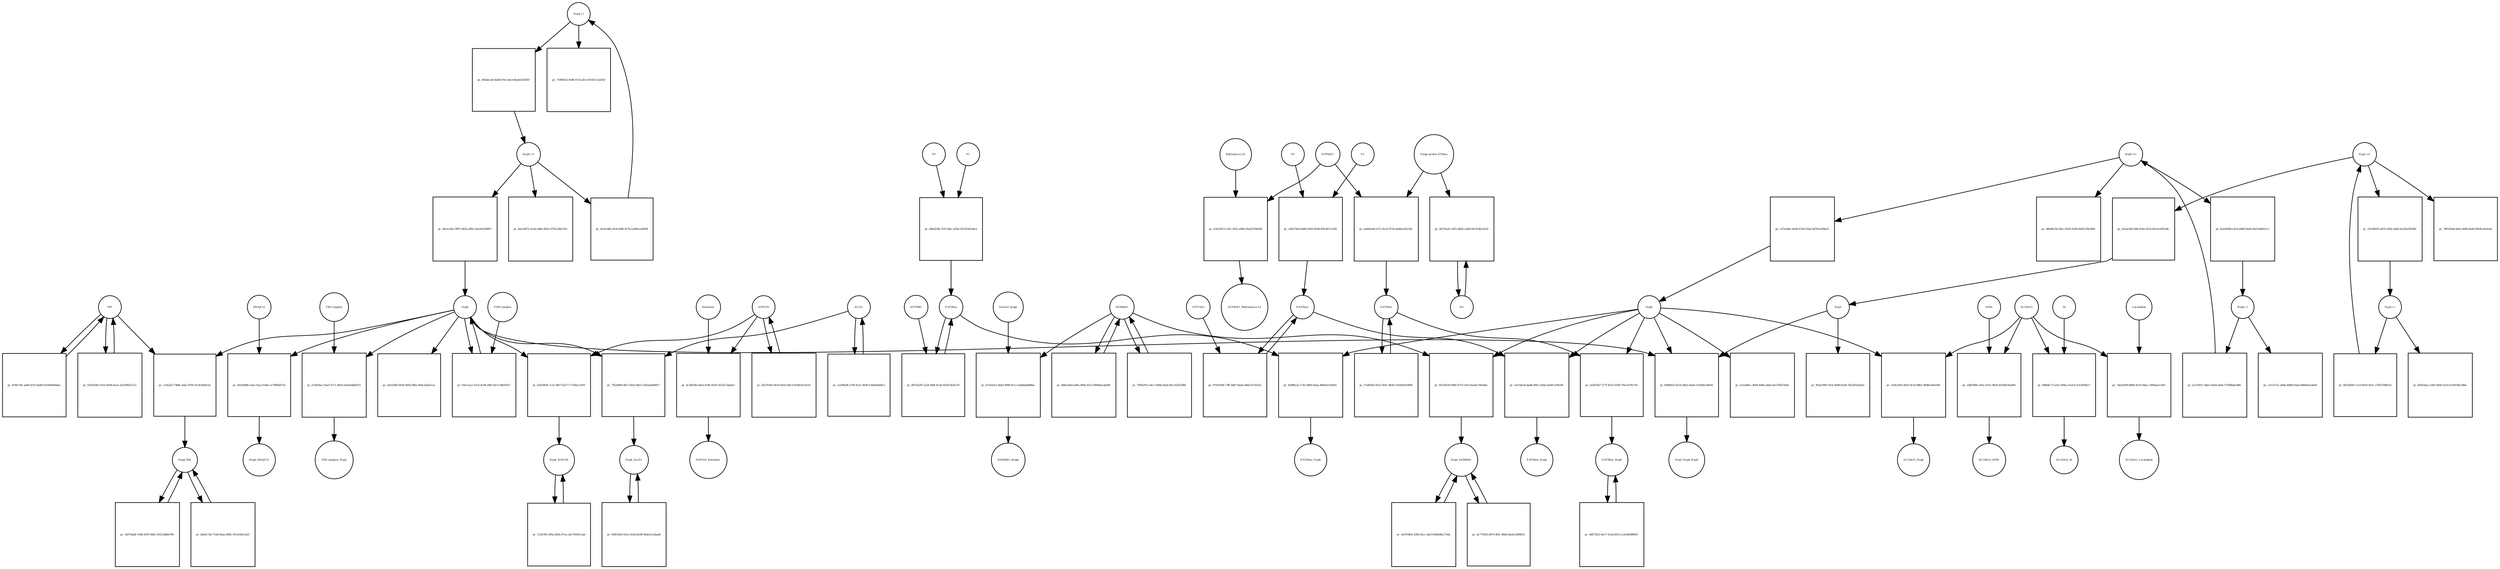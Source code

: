 strict digraph  {
"Nsp4 (-)" [annotation=urn_miriam_pubmed_32353859, bipartite=0, cls="nucleic acid feature", fontsize=4, label="Nsp4 (-)", shape=circle];
"pr_083deca8-9ad8-47ef-adcd-8ea823d1ff47" [annotation="", bipartite=1, cls=process, fontsize=4, label="pr_083deca8-9ad8-47ef-adcd-8ea823d1ff47", shape=square];
"Nsp4 (+)" [annotation=urn_miriam_pubmed_32353859, bipartite=0, cls="nucleic acid feature", fontsize=4, label="Nsp4 (+)", shape=circle];
"pr_961ec6d3-3997-443a-a9fd-1ba541d39667" [annotation="", bipartite=1, cls=process, fontsize=4, label="pr_961ec6d3-3997-443a-a9fd-1ba541d39667", shape=square];
Nsp4 [annotation="urn_miriam_ncbiprotein_BCD58761|urn_miriam_taxonomy_2697049", bipartite=0, cls=macromolecule, fontsize=4, label=Nsp4, shape=circle];
"pr_a4c63f6f-4929-4692-8fbe-064c55bee1ac" [annotation="", bipartite=1, cls=process, fontsize=4, label="pr_a4c63f6f-4929-4692-8fbe-064c55bee1ac", shape=square];
"pr_ba2c6672-0cab-44be-9925-5f7bc28b1183" [annotation="", bipartite=1, cls=process, fontsize=4, label="pr_ba2c6672-0cab-44be-9925-5f7bc28b1183", shape=square];
"pr_c10a2f27-968c-4afa-87f8-1fc4cd5df1a4" [annotation="", bipartite=1, cls=process, fontsize=4, label="pr_c10a2f27-968c-4afa-87f8-1fc4cd5df1a4", shape=square];
IDE [annotation="urn_miriam_uniprot_P14735|urn_miriam_pubmed_32353859|urn_miriam_doi_10.1210%2Fmend-4-8-1125|urn_miriam_taxonomy_10116", bipartite=0, cls=macromolecule, fontsize=4, label=IDE, shape=circle];
Nsp4_IDE [annotation="", bipartite=0, cls=complex, fontsize=4, label=Nsp4_IDE, shape=circle];
"pr_2de417a9-724d-46ae-b081-051e944c5af3" [annotation="", bipartite=1, cls=process, fontsize=4, label="pr_2de417a9-724d-46ae-b081-051e944c5af3", shape=square];
"pr_62ef3836-7c3c-46f7-b327-177e0bccf303" [annotation="", bipartite=1, cls=process, fontsize=4, label="pr_62ef3836-7c3c-46f7-b327-177e0bccf303", shape=square];
NUP210 [annotation="urn_miriam_uniprot_Q8TEM1|urn_miriam_pubmed_14517331", bipartite=0, cls=macromolecule, fontsize=4, label=NUP210, shape=circle];
Nsp4_NUP210 [annotation=urn_miriam_pubmed_14517331, bipartite=0, cls=complex, fontsize=4, label=Nsp4_NUP210, shape=circle];
"pr_24074ab8-7e9d-43f5-9482-35612d6bd760" [annotation="", bipartite=1, cls=process, fontsize=4, label="pr_24074ab8-7e9d-43f5-9482-35612d6bd760", shape=square];
"pr_40329486-cdce-42a2-934e-ce7ff80bf754" [annotation="", bipartite=1, cls=process, fontsize=4, label="pr_40329486-cdce-42a2-934e-ce7ff80bf754", shape=square];
DNAJC11 [annotation="urn_miriam_uniprot_Q9NVH1|urn_miriam_pubmed_32353859|urn_miriam_pubmed_25997101", bipartite=0, cls=macromolecule, fontsize=4, label=DNAJC11, shape=circle];
Nsp4_DNAJC11 [annotation="urn_miriam_pubmed_25997101|urn_miriam_pubmed_32353859", bipartite=0, cls=complex, fontsize=4, label=Nsp4_DNAJC11, shape=circle];
"pr_313fc0f5-4f0a-4854-97ce-edc79450c3ab" [annotation="", bipartite=1, cls=process, fontsize=4, label="pr_313fc0f5-4f0a-4854-97ce-edc79450c3ab", shape=square];
"pr_75f24080-dfe7-403e-8b15-3361ba4fd957" [annotation="", bipartite=1, cls=process, fontsize=4, label="pr_75f24080-dfe7-403e-8b15-3361ba4fd957", shape=square];
ALG11 [annotation="urn_miriam_uniprot_Q2TAA5|urn_miriam_pubmed_20080937", bipartite=0, cls=macromolecule, fontsize=4, label=ALG11, shape=circle];
Nsp4_ALG11 [annotation=urn_miriam_pubmed_20080937, bipartite=0, cls=complex, fontsize=4, label=Nsp4_ALG11, shape=circle];
"pr_6e1fcd8e-afc8-44fb-917b-a24f6ca28598" [annotation="", bipartite=1, cls=process, fontsize=4, label="pr_6e1fcd8e-afc8-44fb-917b-a24f6ca28598", shape=square];
"pr_71966532-fa96-47cb-afcb-95181c52a050" [annotation="", bipartite=1, cls=process, fontsize=4, label="pr_71966532-fa96-47cb-afcb-95181c52a050", shape=square];
"Nsp6 (-)" [annotation=urn_miriam_pubmed_32353859, bipartite=0, cls="nucleic acid feature", fontsize=4, label="Nsp6 (-)", shape=circle];
"pr_ea716911-4be5-4e64-befb-75189bda398e" [annotation="", bipartite=1, cls=process, fontsize=4, label="pr_ea716911-4be5-4e64-befb-75189bda398e", shape=square];
"Nsp6 (+)" [annotation=urn_miriam_pubmed_32353859, bipartite=0, cls="nucleic acid feature", fontsize=4, label="Nsp6 (+)", shape=circle];
"pr_c47ea8bc-4e69-47a8-950a-6d705a3fbb16" [annotation="", bipartite=1, cls=process, fontsize=4, label="pr_c47ea8bc-4e69-47a8-950a-6d705a3fbb16", shape=square];
Nsp6 [annotation="urn_miriam_taxonomy_2697049|urn_miriam_pubmed_32353859", bipartite=0, cls=macromolecule, fontsize=4, label=Nsp6, shape=circle];
"pr_5c5ed4ec-3664-404b-afdd-a41576b370a6" [annotation="", bipartite=1, cls=process, fontsize=4, label="pr_5c5ed4ec-3664-404b-afdd-a41576b370a6", shape=square];
"pr_d894813b-56ec-45e9-8166-f6d2533b5404" [annotation="", bipartite=1, cls=process, fontsize=4, label="pr_d894813b-56ec-45e9-8166-f6d2533b5404", shape=square];
"pr_4298fa3e-17b2-4685-83aa-884a41d1b95c" [annotation="", bipartite=1, cls=process, fontsize=4, label="pr_4298fa3e-17b2-4685-83aa-884a41d1b95c", shape=square];
"F-ATPase" [annotation=urn_miriam_uniprot_O75964, bipartite=0, cls=complex, fontsize=4, label="F-ATPase", shape=circle];
"F-ATPase_Nsp6" [annotation="", bipartite=0, cls=complex, fontsize=4, label="F-ATPase_Nsp6", shape=circle];
"pr_c4e7be3d-dad6-490c-b2bd-ab5811e9fc86" [annotation="", bipartite=1, cls=process, fontsize=4, label="pr_c4e7be3d-dad6-490c-b2bd-ab5811e9fc86", shape=square];
"P-ATPase" [annotation="", bipartite=0, cls=complex, fontsize=4, label="P-ATPase", shape=circle];
"P-ATPase_Nsp6" [annotation="", bipartite=0, cls=complex, fontsize=4, label="P-ATPase_Nsp6", shape=circle];
"pr_f47e4d78-0060-4753-af14-6ea6e7941bbe" [annotation="", bipartite=1, cls=process, fontsize=4, label="pr_f47e4d78-0060-4753-af14-6ea6e7941bbe", shape=square];
SIGMAR1 [annotation="urn_miriam_uniprot_Q99720|urn_miriam_doi_10.1074%2Fjbc.272.43.27107|urn_miriam_pubmed_32353859|urn_miriam_pubmed_10406945", bipartite=0, cls=macromolecule, fontsize=4, label=SIGMAR1, shape=circle];
Nsp6_SIGMAR1 [annotation=urn_miriam_pubmed_10406945, bipartite=0, cls=complex, fontsize=4, label=Nsp6_SIGMAR1, shape=circle];
"pr_bc775f43-d970-4f61-80d4-8ee6c20f6653" [annotation="", bipartite=1, cls=process, fontsize=4, label="pr_bc775f43-d970-4f61-80d4-8ee6c20f6653", shape=square];
"pr_5edf7b47-377f-4555-9180-7f6ce478c741" [annotation="", bipartite=1, cls=process, fontsize=4, label="pr_5edf7b47-377f-4555-9180-7f6ce478c741", shape=square];
"V-ATPase" [annotation=urn_miriam_uniprot_Q15904, bipartite=0, cls=complex, fontsize=4, label="V-ATPase", shape=circle];
"V-ATPase_Nsp6" [annotation=urn_miriam_uniprot_Q15904, bipartite=0, cls=complex, fontsize=4, label="V-ATPase_Nsp6", shape=circle];
"pr_dce0d289-e4c8-44d9-8a96-8a07a6b921c1" [annotation="", bipartite=1, cls=process, fontsize=4, label="pr_dce0d289-e4c8-44d9-8a96-8a07a6b921c1", shape=square];
"pr_c211571e-a66b-4088-93ab-b06843acbe65" [annotation="", bipartite=1, cls=process, fontsize=4, label="pr_c211571e-a66b-4088-93ab-b06843acbe65", shape=square];
"pr_a7de56ac-01a5-4711-80cb-a0a5e6bbd1f3" [annotation="", bipartite=1, cls=process, fontsize=4, label="pr_a7de56ac-01a5-4711-80cb-a0a5e6bbd1f3", shape=square];
"TIM complex" [annotation="", bipartite=0, cls=complex, fontsize=4, label="TIM complex", shape=circle];
"TIM complex_Nsp4" [annotation=urn_miriam_pubmed_32353859, bipartite=0, cls=complex, fontsize=4, label="TIM complex_Nsp4", shape=circle];
"pr_876fc78c-ad4f-4103-bbd9-d7e09b444dee" [annotation="", bipartite=1, cls=process, fontsize=4, label="pr_876fc78c-ad4f-4103-bbd9-d7e09b444dee", shape=square];
"Nsp3 (-)" [annotation=urn_miriam_pubmed_32353859, bipartite=0, cls="nucleic acid feature", fontsize=4, label="Nsp3 (-)", shape=circle];
"pr_6b52060f-11c0-4919-9e5c-c92f2708012f" [annotation="", bipartite=1, cls=process, fontsize=4, label="pr_6b52060f-11c0-4919-9e5c-c92f2708012f", shape=square];
"Nsp3 (+)" [annotation=urn_miriam_pubmed_32353859, bipartite=0, cls="nucleic acid feature", fontsize=4, label="Nsp3 (+)", shape=circle];
"pr_19c56b18-ad70-43d2-abeb-ba258cf92081" [annotation="", bipartite=1, cls=process, fontsize=4, label="pr_19c56b18-ad70-43d2-abeb-ba258cf92081", shape=square];
"pr_fa5ae28f-f44f-454a-851b-64cfce9010dc" [annotation="", bipartite=1, cls=process, fontsize=4, label="pr_fa5ae28f-f44f-454a-851b-64cfce9010dc", shape=square];
Nsp3 [annotation="urn_miriam_taxonomy_2697049|urn_miriam_pubmed_32353859", bipartite=0, cls=macromolecule, fontsize=4, label=Nsp3, shape=circle];
"pr_6f5634aa-2305-4d5b-b210-b23919bc38be" [annotation="", bipartite=1, cls=process, fontsize=4, label="pr_6f5634aa-2305-4d5b-b210-b23919bc38be", shape=square];
"pr_7901454d-40e2-4fd8-8a60-85e8cefa41da" [annotation="", bipartite=1, cls=process, fontsize=4, label="pr_7901454d-40e2-4fd8-8a60-85e8cefa41da", shape=square];
"pr_f05ec899-70c0-4096-bcd0-7bc63f1eb5b3" [annotation="", bipartite=1, cls=process, fontsize=4, label="pr_f05ec899-70c0-4096-bcd0-7bc63f1eb5b3", shape=square];
"pr_894fbf33-6e14-4822-beb4-11954bc44630" [annotation="", bipartite=1, cls=process, fontsize=4, label="pr_894fbf33-6e14-4822-beb4-11954bc44630", shape=square];
Nsp3_Nsp4_Nsp6 [annotation="urn_miriam_pubmed_32353859|urn_miriam_pubmed_29128390|urn_miriam_doi_10.1016%2Fj.virol.2017.07.019|urn_miriam_taxonomy_694009", bipartite=0, cls=complex, fontsize=4, label=Nsp3_Nsp4_Nsp6, shape=circle];
"pr_0c39f340-a9e3-47d6-95e9-5525a73bafe2" [annotation="", bipartite=1, cls=process, fontsize=4, label="pr_0c39f340-a9e3-47d6-95e9-5525a73bafe2", shape=square];
Selinexor [annotation=urn_miriam_pubmed_32353859, bipartite=0, cls="simple chemical", fontsize=4, label=Selinexor, shape=circle];
NUP210_Selinexor [annotation=urn_miriam_pubmed_32353859, bipartite=0, cls=complex, fontsize=4, label=NUP210_Selinexor, shape=circle];
"pr_529ac093-4593-4e19-88b1-9bd9ce6ef569" [annotation="", bipartite=1, cls=process, fontsize=4, label="pr_529ac093-4593-4e19-88b1-9bd9ce6ef569", shape=square];
SLC6A15 [annotation="urn_miriam_pubmed_32353859|urn_miriam_uniprot_Q8IY34", bipartite=0, cls=macromolecule, fontsize=4, label=SLC6A15, shape=circle];
SLC6A15_Nsp6 [annotation=urn_miriam_pubmed_32353859, bipartite=0, cls=complex, fontsize=4, label=SLC6A15_Nsp6, shape=circle];
"pr_edfd7866-345a-4741-9824-43548e5ba9f4" [annotation="", bipartite=1, cls=process, fontsize=4, label="pr_edfd7866-345a-4741-9824-43548e5ba9f4", shape=square];
Orf9c [annotation=urn_miriam_taxonomy_2697049, bipartite=0, cls=macromolecule, fontsize=4, label=Orf9c, shape=circle];
SLC6A15_Orf9c [annotation=urn_miriam_pubmed_32353859, bipartite=0, cls=complex, fontsize=4, label=SLC6A15_Orf9c, shape=circle];
"pr_08469c73-efa5-494e-a7ed-fc1f12093b17" [annotation="", bipartite=1, cls=process, fontsize=4, label="pr_08469c73-efa5-494e-a7ed-fc1f12093b17", shape=square];
M [annotation=urn_miriam_taxonomy_2697049, bipartite=0, cls=macromolecule, fontsize=4, label=M, shape=circle];
SLC6A15_M [annotation=urn_miriam_pubmed_32353859, bipartite=0, cls=complex, fontsize=4, label=SLC6A15_M, shape=circle];
"pr_7da54209-8fdb-4c05-9dee-13f94ae1c605" [annotation="", bipartite=1, cls=process, fontsize=4, label="pr_7da54209-8fdb-4c05-9dee-13f94ae1c605", shape=square];
Loratadine [annotation=urn_miriam_pubmed_123134323, bipartite=0, cls="simple chemical", fontsize=4, label=Loratadine, shape=circle];
SLC6A15_Loratadine [annotation="", bipartite=0, cls=complex, fontsize=4, label=SLC6A15_Loratadine, shape=circle];
ATP6AP1 [annotation="urn_miriam_uniprot_Q15904|urn_miriam_pubmed_27231034", bipartite=0, cls=macromolecule, fontsize=4, label=ATP6AP1, shape=circle];
"pr_e5412613-c921-4952-a9fd-26a2f535b838" [annotation="", bipartite=1, cls=process, fontsize=4, label="pr_e5412613-c921-4952-a9fd-26a2f535b838", shape=square];
"Bafilomycin A1" [annotation="", bipartite=0, cls="simple chemical", fontsize=4, label="Bafilomycin A1", shape=circle];
"ATP6AP1_Bafilomycin A1" [annotation="", bipartite=0, cls=complex, fontsize=4, label="ATP6AP1_Bafilomycin A1", shape=circle];
"Several drugs" [annotation="", bipartite=0, cls="simple chemical", fontsize=4, label="Several drugs", shape=circle];
"pr_6155a012-4ab3-499f-8112-e36ddab868ba" [annotation="", bipartite=1, cls=process, fontsize=4, label="pr_6155a012-4ab3-499f-8112-e36ddab868ba", shape=square];
SIGMAR1_Drugs [annotation=urn_miriam_pubmed_32353859, bipartite=0, cls=complex, fontsize=4, label=SIGMAR1_Drugs, shape=circle];
"pr_93ec1aa1-f3c6-4c94-a0f5-9a7cc8b91657" [annotation="", bipartite=1, cls=process, fontsize=4, label="pr_93ec1aa1-f3c6-4c94-a0f5-9a7cc8b91657", shape=square];
"TOM complex" [annotation="", bipartite=0, cls=complex, fontsize=4, label="TOM complex", shape=circle];
ATP13A3 [annotation=urn_miriam_uniprot_Q9H7F0, bipartite=0, cls=macromolecule, fontsize=4, label=ATP13A3, shape=circle];
"pr_97055496-73ff-4697-8ede-68de10726322" [annotation="", bipartite=1, cls=process, fontsize=4, label="pr_97055496-73ff-4697-8ede-68de10726322", shape=square];
P1 [annotation="", bipartite=0, cls=complex, fontsize=4, label=P1, shape=circle];
"pr_c605742d-0b86-4205-8390-ff0cd67c1b92" [annotation="", bipartite=1, cls=process, fontsize=4, label="pr_c605742d-0b86-4205-8390-ff0cd67c1b92", shape=square];
P0 [annotation="", bipartite=0, cls=complex, fontsize=4, label=P0, shape=circle];
"pr_3b57020e-9e59-4e02-9dcd-9106a412410c" [annotation="", bipartite=1, cls=process, fontsize=4, label="pr_3b57020e-9e59-4e02-9dcd-9106a412410c", shape=square];
"pr_9143538e-6310-4e89-be3a-5a536f0a7e72" [annotation="", bipartite=1, cls=process, fontsize=4, label="pr_9143538e-6310-4e89-be3a-5a536f0a7e72", shape=square];
"pr_48be29a4-a90a-499a-8313-f994bacdd286" [annotation="", bipartite=1, cls=process, fontsize=4, label="pr_48be29a4-a90a-499a-8313-f994bacdd286", shape=square];
"pr_7094297a-e6c7-404b-9a26-04c1426328bf" [annotation="", bipartite=1, cls=process, fontsize=4, label="pr_7094297a-e6c7-404b-9a26-04c1426328bf", shape=square];
"pr_5e970462-436b-45cc-bd13-869e88c2744c" [annotation="", bipartite=1, cls=process, fontsize=4, label="pr_5e970462-436b-45cc-bd13-869e88c2744c", shape=square];
"pr_069f1d93-541e-455d-8e08-9b4a5ce2bad6" [annotation="", bipartite=1, cls=process, fontsize=4, label="pr_069f1d93-541e-455d-8e08-9b4a5ce2bad6", shape=square];
"pr_caef9638-2749-413c-850f-fc8af45b94c2" [annotation="", bipartite=1, cls=process, fontsize=4, label="pr_caef9638-2749-413c-850f-fc8af45b94c2", shape=square];
"H+" [annotation="urn_miriam_obo.chebi_CHEBI%3A15378", bipartite=0, cls="simple chemical", fontsize=4, label="H+", shape=circle];
"pr_4b735a9c-d3f1-4bd3-a508-04741db23e59" [annotation="", bipartite=1, cls=process, fontsize=4, label="pr_4b735a9c-d3f1-4bd3-a508-04741db23e59", shape=square];
"V-type proton ATPase" [annotation="urn_miriam_obo.go_GO%3A0046611", bipartite=0, cls=complex, fontsize=4, label="V-type proton ATPase", shape=circle];
"pr_ea665a96-d713-4a1f-971b-abddce62236c" [annotation="", bipartite=1, cls=process, fontsize=4, label="pr_ea665a96-d713-4a1f-971b-abddce62236c", shape=square];
"pr_f7afb3b3-0523-493c-8b50-102492016890" [annotation="", bipartite=1, cls=process, fontsize=4, label="pr_f7afb3b3-0523-493c-8b50-102492016890", shape=square];
"pr_d6073f23-6e17-41ab-b912-5cbc864880b7" [annotation="", bipartite=1, cls=process, fontsize=4, label="pr_d6073f23-6e17-41ab-b912-5cbc864880b7", shape=square];
ATP5MG [annotation=urn_miriam_uniprot_O75964, bipartite=0, cls=macromolecule, fontsize=4, label=ATP5MG, shape=circle];
"pr_d0755e87-2a3f-44df-9ca8-f429c5b20176" [annotation="", bipartite=1, cls=process, fontsize=4, label="pr_d0755e87-2a3f-44df-9ca8-f429c5b20176", shape=square];
F1 [annotation="", bipartite=0, cls=complex, fontsize=4, label=F1, shape=circle];
"pr_d96af50b-701f-4fec-a92d-2915234cb4ca" [annotation="", bipartite=1, cls=process, fontsize=4, label="pr_d96af50b-701f-4fec-a92d-2915234cb4ca", shape=square];
F0 [annotation="", bipartite=0, cls=complex, fontsize=4, label=F0, shape=circle];
"Nsp4 (-)" -> "pr_083deca8-9ad8-47ef-adcd-8ea823d1ff47"  [annotation="", interaction_type=consumption];
"Nsp4 (-)" -> "pr_71966532-fa96-47cb-afcb-95181c52a050"  [annotation="", interaction_type=consumption];
"pr_083deca8-9ad8-47ef-adcd-8ea823d1ff47" -> "Nsp4 (+)"  [annotation="", interaction_type=production];
"Nsp4 (+)" -> "pr_961ec6d3-3997-443a-a9fd-1ba541d39667"  [annotation="", interaction_type=consumption];
"Nsp4 (+)" -> "pr_ba2c6672-0cab-44be-9925-5f7bc28b1183"  [annotation="", interaction_type=consumption];
"Nsp4 (+)" -> "pr_6e1fcd8e-afc8-44fb-917b-a24f6ca28598"  [annotation="", interaction_type=consumption];
"pr_961ec6d3-3997-443a-a9fd-1ba541d39667" -> Nsp4  [annotation="", interaction_type=production];
Nsp4 -> "pr_a4c63f6f-4929-4692-8fbe-064c55bee1ac"  [annotation="", interaction_type=consumption];
Nsp4 -> "pr_c10a2f27-968c-4afa-87f8-1fc4cd5df1a4"  [annotation="", interaction_type=consumption];
Nsp4 -> "pr_62ef3836-7c3c-46f7-b327-177e0bccf303"  [annotation="", interaction_type=consumption];
Nsp4 -> "pr_40329486-cdce-42a2-934e-ce7ff80bf754"  [annotation="", interaction_type=consumption];
Nsp4 -> "pr_75f24080-dfe7-403e-8b15-3361ba4fd957"  [annotation="", interaction_type=consumption];
Nsp4 -> "pr_a7de56ac-01a5-4711-80cb-a0a5e6bbd1f3"  [annotation="", interaction_type=consumption];
Nsp4 -> "pr_894fbf33-6e14-4822-beb4-11954bc44630"  [annotation="", interaction_type=consumption];
Nsp4 -> "pr_93ec1aa1-f3c6-4c94-a0f5-9a7cc8b91657"  [annotation="", interaction_type=consumption];
"pr_c10a2f27-968c-4afa-87f8-1fc4cd5df1a4" -> Nsp4_IDE  [annotation="", interaction_type=production];
IDE -> "pr_c10a2f27-968c-4afa-87f8-1fc4cd5df1a4"  [annotation="", interaction_type=consumption];
IDE -> "pr_876fc78c-ad4f-4103-bbd9-d7e09b444dee"  [annotation="", interaction_type=consumption];
IDE -> "pr_9143538e-6310-4e89-be3a-5a536f0a7e72"  [annotation="", interaction_type=consumption];
Nsp4_IDE -> "pr_2de417a9-724d-46ae-b081-051e944c5af3"  [annotation="", interaction_type=consumption];
Nsp4_IDE -> "pr_24074ab8-7e9d-43f5-9482-35612d6bd760"  [annotation="", interaction_type=consumption];
"pr_2de417a9-724d-46ae-b081-051e944c5af3" -> Nsp4_IDE  [annotation="", interaction_type=production];
"pr_62ef3836-7c3c-46f7-b327-177e0bccf303" -> Nsp4_NUP210  [annotation="", interaction_type=production];
NUP210 -> "pr_62ef3836-7c3c-46f7-b327-177e0bccf303"  [annotation="", interaction_type=consumption];
NUP210 -> "pr_0c39f340-a9e3-47d6-95e9-5525a73bafe2"  [annotation="", interaction_type=consumption];
NUP210 -> "pr_3b57020e-9e59-4e02-9dcd-9106a412410c"  [annotation="", interaction_type=consumption];
Nsp4_NUP210 -> "pr_313fc0f5-4f0a-4854-97ce-edc79450c3ab"  [annotation="", interaction_type=consumption];
"pr_24074ab8-7e9d-43f5-9482-35612d6bd760" -> Nsp4_IDE  [annotation="", interaction_type=production];
"pr_40329486-cdce-42a2-934e-ce7ff80bf754" -> Nsp4_DNAJC11  [annotation="", interaction_type=production];
DNAJC11 -> "pr_40329486-cdce-42a2-934e-ce7ff80bf754"  [annotation="", interaction_type=consumption];
"pr_313fc0f5-4f0a-4854-97ce-edc79450c3ab" -> Nsp4_NUP210  [annotation="", interaction_type=production];
"pr_75f24080-dfe7-403e-8b15-3361ba4fd957" -> Nsp4_ALG11  [annotation="", interaction_type=production];
ALG11 -> "pr_75f24080-dfe7-403e-8b15-3361ba4fd957"  [annotation="", interaction_type=consumption];
ALG11 -> "pr_caef9638-2749-413c-850f-fc8af45b94c2"  [annotation="", interaction_type=consumption];
Nsp4_ALG11 -> "pr_069f1d93-541e-455d-8e08-9b4a5ce2bad6"  [annotation="", interaction_type=consumption];
"pr_6e1fcd8e-afc8-44fb-917b-a24f6ca28598" -> "Nsp4 (-)"  [annotation="", interaction_type=production];
"Nsp6 (-)" -> "pr_ea716911-4be5-4e64-befb-75189bda398e"  [annotation="", interaction_type=consumption];
"Nsp6 (-)" -> "pr_c211571e-a66b-4088-93ab-b06843acbe65"  [annotation="", interaction_type=consumption];
"pr_ea716911-4be5-4e64-befb-75189bda398e" -> "Nsp6 (+)"  [annotation="", interaction_type=production];
"Nsp6 (+)" -> "pr_c47ea8bc-4e69-47a8-950a-6d705a3fbb16"  [annotation="", interaction_type=consumption];
"Nsp6 (+)" -> "pr_d894813b-56ec-45e9-8166-f6d2533b5404"  [annotation="", interaction_type=consumption];
"Nsp6 (+)" -> "pr_dce0d289-e4c8-44d9-8a96-8a07a6b921c1"  [annotation="", interaction_type=consumption];
"pr_c47ea8bc-4e69-47a8-950a-6d705a3fbb16" -> Nsp6  [annotation="", interaction_type=production];
Nsp6 -> "pr_5c5ed4ec-3664-404b-afdd-a41576b370a6"  [annotation="", interaction_type=consumption];
Nsp6 -> "pr_4298fa3e-17b2-4685-83aa-884a41d1b95c"  [annotation="", interaction_type=consumption];
Nsp6 -> "pr_c4e7be3d-dad6-490c-b2bd-ab5811e9fc86"  [annotation="", interaction_type=consumption];
Nsp6 -> "pr_f47e4d78-0060-4753-af14-6ea6e7941bbe"  [annotation="", interaction_type=consumption];
Nsp6 -> "pr_5edf7b47-377f-4555-9180-7f6ce478c741"  [annotation="", interaction_type=consumption];
Nsp6 -> "pr_894fbf33-6e14-4822-beb4-11954bc44630"  [annotation="", interaction_type=consumption];
Nsp6 -> "pr_529ac093-4593-4e19-88b1-9bd9ce6ef569"  [annotation="", interaction_type=consumption];
"pr_4298fa3e-17b2-4685-83aa-884a41d1b95c" -> "F-ATPase_Nsp6"  [annotation="", interaction_type=production];
"F-ATPase" -> "pr_4298fa3e-17b2-4685-83aa-884a41d1b95c"  [annotation="", interaction_type=consumption];
"F-ATPase" -> "pr_d0755e87-2a3f-44df-9ca8-f429c5b20176"  [annotation="", interaction_type=consumption];
"pr_c4e7be3d-dad6-490c-b2bd-ab5811e9fc86" -> "P-ATPase_Nsp6"  [annotation="", interaction_type=production];
"P-ATPase" -> "pr_c4e7be3d-dad6-490c-b2bd-ab5811e9fc86"  [annotation="", interaction_type=consumption];
"P-ATPase" -> "pr_97055496-73ff-4697-8ede-68de10726322"  [annotation="", interaction_type=consumption];
"pr_f47e4d78-0060-4753-af14-6ea6e7941bbe" -> Nsp6_SIGMAR1  [annotation="", interaction_type=production];
SIGMAR1 -> "pr_f47e4d78-0060-4753-af14-6ea6e7941bbe"  [annotation="", interaction_type=consumption];
SIGMAR1 -> "pr_6155a012-4ab3-499f-8112-e36ddab868ba"  [annotation="", interaction_type=consumption];
SIGMAR1 -> "pr_48be29a4-a90a-499a-8313-f994bacdd286"  [annotation="", interaction_type=consumption];
SIGMAR1 -> "pr_7094297a-e6c7-404b-9a26-04c1426328bf"  [annotation="", interaction_type=consumption];
Nsp6_SIGMAR1 -> "pr_bc775f43-d970-4f61-80d4-8ee6c20f6653"  [annotation="", interaction_type=consumption];
Nsp6_SIGMAR1 -> "pr_5e970462-436b-45cc-bd13-869e88c2744c"  [annotation="", interaction_type=consumption];
"pr_bc775f43-d970-4f61-80d4-8ee6c20f6653" -> Nsp6_SIGMAR1  [annotation="", interaction_type=production];
"pr_5edf7b47-377f-4555-9180-7f6ce478c741" -> "V-ATPase_Nsp6"  [annotation="", interaction_type=production];
"V-ATPase" -> "pr_5edf7b47-377f-4555-9180-7f6ce478c741"  [annotation="", interaction_type=consumption];
"V-ATPase" -> "pr_f7afb3b3-0523-493c-8b50-102492016890"  [annotation="", interaction_type=consumption];
"V-ATPase_Nsp6" -> "pr_d6073f23-6e17-41ab-b912-5cbc864880b7"  [annotation="", interaction_type=consumption];
"pr_dce0d289-e4c8-44d9-8a96-8a07a6b921c1" -> "Nsp6 (-)"  [annotation="", interaction_type=production];
"pr_a7de56ac-01a5-4711-80cb-a0a5e6bbd1f3" -> "TIM complex_Nsp4"  [annotation="", interaction_type=production];
"TIM complex" -> "pr_a7de56ac-01a5-4711-80cb-a0a5e6bbd1f3"  [annotation="", interaction_type=consumption];
"pr_876fc78c-ad4f-4103-bbd9-d7e09b444dee" -> IDE  [annotation="", interaction_type=production];
"Nsp3 (-)" -> "pr_6b52060f-11c0-4919-9e5c-c92f2708012f"  [annotation="", interaction_type=consumption];
"Nsp3 (-)" -> "pr_6f5634aa-2305-4d5b-b210-b23919bc38be"  [annotation="", interaction_type=consumption];
"pr_6b52060f-11c0-4919-9e5c-c92f2708012f" -> "Nsp3 (+)"  [annotation="", interaction_type=production];
"Nsp3 (+)" -> "pr_19c56b18-ad70-43d2-abeb-ba258cf92081"  [annotation="", interaction_type=consumption];
"Nsp3 (+)" -> "pr_fa5ae28f-f44f-454a-851b-64cfce9010dc"  [annotation="", interaction_type=consumption];
"Nsp3 (+)" -> "pr_7901454d-40e2-4fd8-8a60-85e8cefa41da"  [annotation="", interaction_type=consumption];
"pr_19c56b18-ad70-43d2-abeb-ba258cf92081" -> "Nsp3 (-)"  [annotation="", interaction_type=production];
"pr_fa5ae28f-f44f-454a-851b-64cfce9010dc" -> Nsp3  [annotation="", interaction_type=production];
Nsp3 -> "pr_f05ec899-70c0-4096-bcd0-7bc63f1eb5b3"  [annotation="", interaction_type=consumption];
Nsp3 -> "pr_894fbf33-6e14-4822-beb4-11954bc44630"  [annotation="", interaction_type=consumption];
"pr_894fbf33-6e14-4822-beb4-11954bc44630" -> Nsp3_Nsp4_Nsp6  [annotation="", interaction_type=production];
"pr_0c39f340-a9e3-47d6-95e9-5525a73bafe2" -> NUP210_Selinexor  [annotation="", interaction_type=production];
Selinexor -> "pr_0c39f340-a9e3-47d6-95e9-5525a73bafe2"  [annotation="", interaction_type=consumption];
"pr_529ac093-4593-4e19-88b1-9bd9ce6ef569" -> SLC6A15_Nsp6  [annotation="", interaction_type=production];
SLC6A15 -> "pr_529ac093-4593-4e19-88b1-9bd9ce6ef569"  [annotation="", interaction_type=consumption];
SLC6A15 -> "pr_edfd7866-345a-4741-9824-43548e5ba9f4"  [annotation="", interaction_type=consumption];
SLC6A15 -> "pr_08469c73-efa5-494e-a7ed-fc1f12093b17"  [annotation="", interaction_type=consumption];
SLC6A15 -> "pr_7da54209-8fdb-4c05-9dee-13f94ae1c605"  [annotation="", interaction_type=consumption];
"pr_edfd7866-345a-4741-9824-43548e5ba9f4" -> SLC6A15_Orf9c  [annotation="", interaction_type=production];
Orf9c -> "pr_edfd7866-345a-4741-9824-43548e5ba9f4"  [annotation="", interaction_type=consumption];
"pr_08469c73-efa5-494e-a7ed-fc1f12093b17" -> SLC6A15_M  [annotation="", interaction_type=production];
M -> "pr_08469c73-efa5-494e-a7ed-fc1f12093b17"  [annotation="", interaction_type=consumption];
"pr_7da54209-8fdb-4c05-9dee-13f94ae1c605" -> SLC6A15_Loratadine  [annotation="", interaction_type=production];
Loratadine -> "pr_7da54209-8fdb-4c05-9dee-13f94ae1c605"  [annotation="", interaction_type=consumption];
ATP6AP1 -> "pr_e5412613-c921-4952-a9fd-26a2f535b838"  [annotation="", interaction_type=consumption];
ATP6AP1 -> "pr_ea665a96-d713-4a1f-971b-abddce62236c"  [annotation="", interaction_type=consumption];
"pr_e5412613-c921-4952-a9fd-26a2f535b838" -> "ATP6AP1_Bafilomycin A1"  [annotation="", interaction_type=production];
"Bafilomycin A1" -> "pr_e5412613-c921-4952-a9fd-26a2f535b838"  [annotation="", interaction_type=consumption];
"Several drugs" -> "pr_6155a012-4ab3-499f-8112-e36ddab868ba"  [annotation="", interaction_type=consumption];
"pr_6155a012-4ab3-499f-8112-e36ddab868ba" -> SIGMAR1_Drugs  [annotation="", interaction_type=production];
"pr_93ec1aa1-f3c6-4c94-a0f5-9a7cc8b91657" -> Nsp4  [annotation="", interaction_type=production];
"TOM complex" -> "pr_93ec1aa1-f3c6-4c94-a0f5-9a7cc8b91657"  [annotation="urn_miriam_pubmed_32353859|urn_miriam_taxonomy_2697049", interaction_type=stimulation];
ATP13A3 -> "pr_97055496-73ff-4697-8ede-68de10726322"  [annotation="", interaction_type=consumption];
"pr_97055496-73ff-4697-8ede-68de10726322" -> "P-ATPase"  [annotation="", interaction_type=production];
P1 -> "pr_c605742d-0b86-4205-8390-ff0cd67c1b92"  [annotation="", interaction_type=consumption];
"pr_c605742d-0b86-4205-8390-ff0cd67c1b92" -> "P-ATPase"  [annotation="", interaction_type=production];
P0 -> "pr_c605742d-0b86-4205-8390-ff0cd67c1b92"  [annotation="", interaction_type=consumption];
"pr_3b57020e-9e59-4e02-9dcd-9106a412410c" -> NUP210  [annotation="", interaction_type=production];
"pr_9143538e-6310-4e89-be3a-5a536f0a7e72" -> IDE  [annotation="", interaction_type=production];
"pr_48be29a4-a90a-499a-8313-f994bacdd286" -> SIGMAR1  [annotation="", interaction_type=production];
"pr_7094297a-e6c7-404b-9a26-04c1426328bf" -> SIGMAR1  [annotation="", interaction_type=production];
"pr_5e970462-436b-45cc-bd13-869e88c2744c" -> Nsp6_SIGMAR1  [annotation="", interaction_type=production];
"pr_069f1d93-541e-455d-8e08-9b4a5ce2bad6" -> Nsp4_ALG11  [annotation="", interaction_type=production];
"pr_caef9638-2749-413c-850f-fc8af45b94c2" -> ALG11  [annotation="", interaction_type=production];
"H+" -> "pr_4b735a9c-d3f1-4bd3-a508-04741db23e59"  [annotation="", interaction_type=consumption];
"pr_4b735a9c-d3f1-4bd3-a508-04741db23e59" -> "H+"  [annotation="", interaction_type=production];
"V-type proton ATPase" -> "pr_4b735a9c-d3f1-4bd3-a508-04741db23e59"  [annotation=urn_miriam_pubmed_22335796, interaction_type=catalysis];
"V-type proton ATPase" -> "pr_ea665a96-d713-4a1f-971b-abddce62236c"  [annotation="", interaction_type=consumption];
"pr_ea665a96-d713-4a1f-971b-abddce62236c" -> "V-ATPase"  [annotation="", interaction_type=production];
"pr_f7afb3b3-0523-493c-8b50-102492016890" -> "V-ATPase"  [annotation="", interaction_type=production];
"pr_d6073f23-6e17-41ab-b912-5cbc864880b7" -> "V-ATPase_Nsp6"  [annotation="", interaction_type=production];
ATP5MG -> "pr_d0755e87-2a3f-44df-9ca8-f429c5b20176"  [annotation="", interaction_type=consumption];
"pr_d0755e87-2a3f-44df-9ca8-f429c5b20176" -> "F-ATPase"  [annotation="", interaction_type=production];
F1 -> "pr_d96af50b-701f-4fec-a92d-2915234cb4ca"  [annotation="", interaction_type=consumption];
"pr_d96af50b-701f-4fec-a92d-2915234cb4ca" -> "F-ATPase"  [annotation="", interaction_type=production];
F0 -> "pr_d96af50b-701f-4fec-a92d-2915234cb4ca"  [annotation="", interaction_type=consumption];
}
